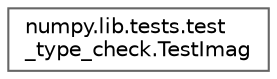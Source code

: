 digraph "Graphical Class Hierarchy"
{
 // LATEX_PDF_SIZE
  bgcolor="transparent";
  edge [fontname=Helvetica,fontsize=10,labelfontname=Helvetica,labelfontsize=10];
  node [fontname=Helvetica,fontsize=10,shape=box,height=0.2,width=0.4];
  rankdir="LR";
  Node0 [id="Node000000",label="numpy.lib.tests.test\l_type_check.TestImag",height=0.2,width=0.4,color="grey40", fillcolor="white", style="filled",URL="$de/d66/classnumpy_1_1lib_1_1tests_1_1test__type__check_1_1TestImag.html",tooltip=" "];
}
